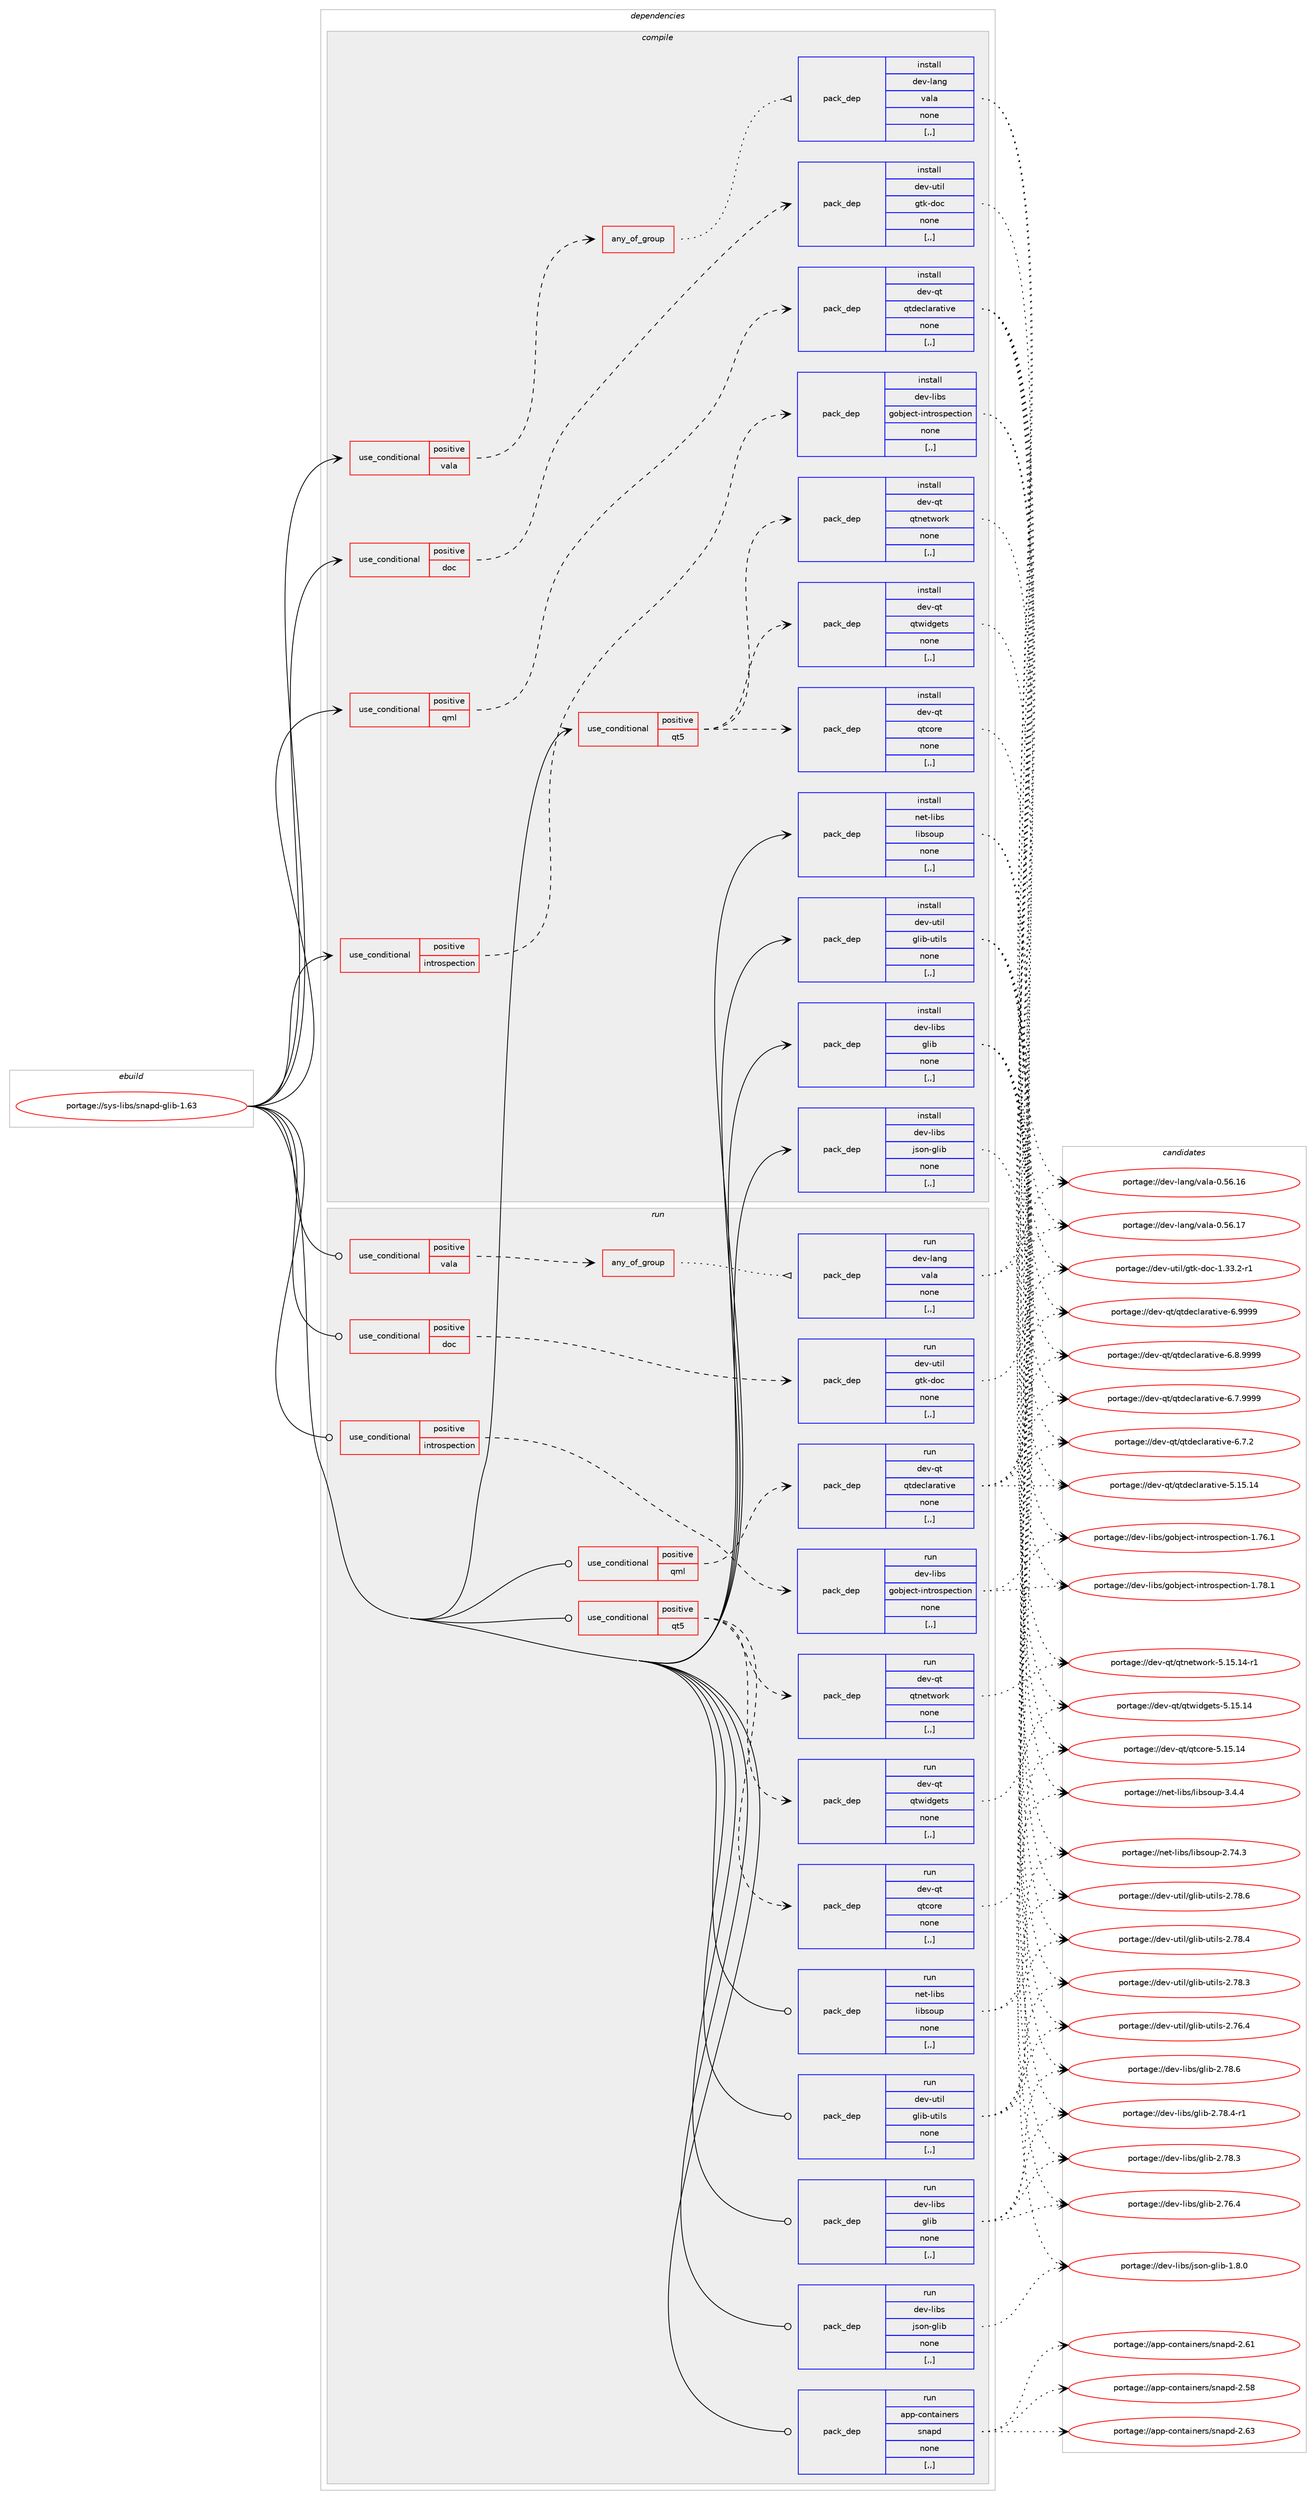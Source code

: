 digraph prolog {

# *************
# Graph options
# *************

newrank=true;
concentrate=true;
compound=true;
graph [rankdir=LR,fontname=Helvetica,fontsize=10,ranksep=1.5];#, ranksep=2.5, nodesep=0.2];
edge  [arrowhead=vee];
node  [fontname=Helvetica,fontsize=10];

# **********
# The ebuild
# **********

subgraph cluster_leftcol {
color=gray;
label=<<i>ebuild</i>>;
id [label="portage://sys-libs/snapd-glib-1.63", color=red, width=4, href="../sys-libs/snapd-glib-1.63.svg"];
}

# ****************
# The dependencies
# ****************

subgraph cluster_midcol {
color=gray;
label=<<i>dependencies</i>>;
subgraph cluster_compile {
fillcolor="#eeeeee";
style=filled;
label=<<i>compile</i>>;
subgraph cond118000 {
dependency442178 [label=<<TABLE BORDER="0" CELLBORDER="1" CELLSPACING="0" CELLPADDING="4"><TR><TD ROWSPAN="3" CELLPADDING="10">use_conditional</TD></TR><TR><TD>positive</TD></TR><TR><TD>doc</TD></TR></TABLE>>, shape=none, color=red];
subgraph pack321176 {
dependency442179 [label=<<TABLE BORDER="0" CELLBORDER="1" CELLSPACING="0" CELLPADDING="4" WIDTH="220"><TR><TD ROWSPAN="6" CELLPADDING="30">pack_dep</TD></TR><TR><TD WIDTH="110">install</TD></TR><TR><TD>dev-util</TD></TR><TR><TD>gtk-doc</TD></TR><TR><TD>none</TD></TR><TR><TD>[,,]</TD></TR></TABLE>>, shape=none, color=blue];
}
dependency442178:e -> dependency442179:w [weight=20,style="dashed",arrowhead="vee"];
}
id:e -> dependency442178:w [weight=20,style="solid",arrowhead="vee"];
subgraph cond118001 {
dependency442180 [label=<<TABLE BORDER="0" CELLBORDER="1" CELLSPACING="0" CELLPADDING="4"><TR><TD ROWSPAN="3" CELLPADDING="10">use_conditional</TD></TR><TR><TD>positive</TD></TR><TR><TD>introspection</TD></TR></TABLE>>, shape=none, color=red];
subgraph pack321177 {
dependency442181 [label=<<TABLE BORDER="0" CELLBORDER="1" CELLSPACING="0" CELLPADDING="4" WIDTH="220"><TR><TD ROWSPAN="6" CELLPADDING="30">pack_dep</TD></TR><TR><TD WIDTH="110">install</TD></TR><TR><TD>dev-libs</TD></TR><TR><TD>gobject-introspection</TD></TR><TR><TD>none</TD></TR><TR><TD>[,,]</TD></TR></TABLE>>, shape=none, color=blue];
}
dependency442180:e -> dependency442181:w [weight=20,style="dashed",arrowhead="vee"];
}
id:e -> dependency442180:w [weight=20,style="solid",arrowhead="vee"];
subgraph cond118002 {
dependency442182 [label=<<TABLE BORDER="0" CELLBORDER="1" CELLSPACING="0" CELLPADDING="4"><TR><TD ROWSPAN="3" CELLPADDING="10">use_conditional</TD></TR><TR><TD>positive</TD></TR><TR><TD>qml</TD></TR></TABLE>>, shape=none, color=red];
subgraph pack321178 {
dependency442183 [label=<<TABLE BORDER="0" CELLBORDER="1" CELLSPACING="0" CELLPADDING="4" WIDTH="220"><TR><TD ROWSPAN="6" CELLPADDING="30">pack_dep</TD></TR><TR><TD WIDTH="110">install</TD></TR><TR><TD>dev-qt</TD></TR><TR><TD>qtdeclarative</TD></TR><TR><TD>none</TD></TR><TR><TD>[,,]</TD></TR></TABLE>>, shape=none, color=blue];
}
dependency442182:e -> dependency442183:w [weight=20,style="dashed",arrowhead="vee"];
}
id:e -> dependency442182:w [weight=20,style="solid",arrowhead="vee"];
subgraph cond118003 {
dependency442184 [label=<<TABLE BORDER="0" CELLBORDER="1" CELLSPACING="0" CELLPADDING="4"><TR><TD ROWSPAN="3" CELLPADDING="10">use_conditional</TD></TR><TR><TD>positive</TD></TR><TR><TD>qt5</TD></TR></TABLE>>, shape=none, color=red];
subgraph pack321179 {
dependency442185 [label=<<TABLE BORDER="0" CELLBORDER="1" CELLSPACING="0" CELLPADDING="4" WIDTH="220"><TR><TD ROWSPAN="6" CELLPADDING="30">pack_dep</TD></TR><TR><TD WIDTH="110">install</TD></TR><TR><TD>dev-qt</TD></TR><TR><TD>qtcore</TD></TR><TR><TD>none</TD></TR><TR><TD>[,,]</TD></TR></TABLE>>, shape=none, color=blue];
}
dependency442184:e -> dependency442185:w [weight=20,style="dashed",arrowhead="vee"];
subgraph pack321180 {
dependency442186 [label=<<TABLE BORDER="0" CELLBORDER="1" CELLSPACING="0" CELLPADDING="4" WIDTH="220"><TR><TD ROWSPAN="6" CELLPADDING="30">pack_dep</TD></TR><TR><TD WIDTH="110">install</TD></TR><TR><TD>dev-qt</TD></TR><TR><TD>qtnetwork</TD></TR><TR><TD>none</TD></TR><TR><TD>[,,]</TD></TR></TABLE>>, shape=none, color=blue];
}
dependency442184:e -> dependency442186:w [weight=20,style="dashed",arrowhead="vee"];
subgraph pack321181 {
dependency442187 [label=<<TABLE BORDER="0" CELLBORDER="1" CELLSPACING="0" CELLPADDING="4" WIDTH="220"><TR><TD ROWSPAN="6" CELLPADDING="30">pack_dep</TD></TR><TR><TD WIDTH="110">install</TD></TR><TR><TD>dev-qt</TD></TR><TR><TD>qtwidgets</TD></TR><TR><TD>none</TD></TR><TR><TD>[,,]</TD></TR></TABLE>>, shape=none, color=blue];
}
dependency442184:e -> dependency442187:w [weight=20,style="dashed",arrowhead="vee"];
}
id:e -> dependency442184:w [weight=20,style="solid",arrowhead="vee"];
subgraph cond118004 {
dependency442188 [label=<<TABLE BORDER="0" CELLBORDER="1" CELLSPACING="0" CELLPADDING="4"><TR><TD ROWSPAN="3" CELLPADDING="10">use_conditional</TD></TR><TR><TD>positive</TD></TR><TR><TD>vala</TD></TR></TABLE>>, shape=none, color=red];
subgraph any2773 {
dependency442189 [label=<<TABLE BORDER="0" CELLBORDER="1" CELLSPACING="0" CELLPADDING="4"><TR><TD CELLPADDING="10">any_of_group</TD></TR></TABLE>>, shape=none, color=red];subgraph pack321182 {
dependency442190 [label=<<TABLE BORDER="0" CELLBORDER="1" CELLSPACING="0" CELLPADDING="4" WIDTH="220"><TR><TD ROWSPAN="6" CELLPADDING="30">pack_dep</TD></TR><TR><TD WIDTH="110">install</TD></TR><TR><TD>dev-lang</TD></TR><TR><TD>vala</TD></TR><TR><TD>none</TD></TR><TR><TD>[,,]</TD></TR></TABLE>>, shape=none, color=blue];
}
dependency442189:e -> dependency442190:w [weight=20,style="dotted",arrowhead="oinv"];
}
dependency442188:e -> dependency442189:w [weight=20,style="dashed",arrowhead="vee"];
}
id:e -> dependency442188:w [weight=20,style="solid",arrowhead="vee"];
subgraph pack321183 {
dependency442191 [label=<<TABLE BORDER="0" CELLBORDER="1" CELLSPACING="0" CELLPADDING="4" WIDTH="220"><TR><TD ROWSPAN="6" CELLPADDING="30">pack_dep</TD></TR><TR><TD WIDTH="110">install</TD></TR><TR><TD>dev-libs</TD></TR><TR><TD>glib</TD></TR><TR><TD>none</TD></TR><TR><TD>[,,]</TD></TR></TABLE>>, shape=none, color=blue];
}
id:e -> dependency442191:w [weight=20,style="solid",arrowhead="vee"];
subgraph pack321184 {
dependency442192 [label=<<TABLE BORDER="0" CELLBORDER="1" CELLSPACING="0" CELLPADDING="4" WIDTH="220"><TR><TD ROWSPAN="6" CELLPADDING="30">pack_dep</TD></TR><TR><TD WIDTH="110">install</TD></TR><TR><TD>dev-libs</TD></TR><TR><TD>json-glib</TD></TR><TR><TD>none</TD></TR><TR><TD>[,,]</TD></TR></TABLE>>, shape=none, color=blue];
}
id:e -> dependency442192:w [weight=20,style="solid",arrowhead="vee"];
subgraph pack321185 {
dependency442193 [label=<<TABLE BORDER="0" CELLBORDER="1" CELLSPACING="0" CELLPADDING="4" WIDTH="220"><TR><TD ROWSPAN="6" CELLPADDING="30">pack_dep</TD></TR><TR><TD WIDTH="110">install</TD></TR><TR><TD>dev-util</TD></TR><TR><TD>glib-utils</TD></TR><TR><TD>none</TD></TR><TR><TD>[,,]</TD></TR></TABLE>>, shape=none, color=blue];
}
id:e -> dependency442193:w [weight=20,style="solid",arrowhead="vee"];
subgraph pack321186 {
dependency442194 [label=<<TABLE BORDER="0" CELLBORDER="1" CELLSPACING="0" CELLPADDING="4" WIDTH="220"><TR><TD ROWSPAN="6" CELLPADDING="30">pack_dep</TD></TR><TR><TD WIDTH="110">install</TD></TR><TR><TD>net-libs</TD></TR><TR><TD>libsoup</TD></TR><TR><TD>none</TD></TR><TR><TD>[,,]</TD></TR></TABLE>>, shape=none, color=blue];
}
id:e -> dependency442194:w [weight=20,style="solid",arrowhead="vee"];
}
subgraph cluster_compileandrun {
fillcolor="#eeeeee";
style=filled;
label=<<i>compile and run</i>>;
}
subgraph cluster_run {
fillcolor="#eeeeee";
style=filled;
label=<<i>run</i>>;
subgraph cond118005 {
dependency442195 [label=<<TABLE BORDER="0" CELLBORDER="1" CELLSPACING="0" CELLPADDING="4"><TR><TD ROWSPAN="3" CELLPADDING="10">use_conditional</TD></TR><TR><TD>positive</TD></TR><TR><TD>doc</TD></TR></TABLE>>, shape=none, color=red];
subgraph pack321187 {
dependency442196 [label=<<TABLE BORDER="0" CELLBORDER="1" CELLSPACING="0" CELLPADDING="4" WIDTH="220"><TR><TD ROWSPAN="6" CELLPADDING="30">pack_dep</TD></TR><TR><TD WIDTH="110">run</TD></TR><TR><TD>dev-util</TD></TR><TR><TD>gtk-doc</TD></TR><TR><TD>none</TD></TR><TR><TD>[,,]</TD></TR></TABLE>>, shape=none, color=blue];
}
dependency442195:e -> dependency442196:w [weight=20,style="dashed",arrowhead="vee"];
}
id:e -> dependency442195:w [weight=20,style="solid",arrowhead="odot"];
subgraph cond118006 {
dependency442197 [label=<<TABLE BORDER="0" CELLBORDER="1" CELLSPACING="0" CELLPADDING="4"><TR><TD ROWSPAN="3" CELLPADDING="10">use_conditional</TD></TR><TR><TD>positive</TD></TR><TR><TD>introspection</TD></TR></TABLE>>, shape=none, color=red];
subgraph pack321188 {
dependency442198 [label=<<TABLE BORDER="0" CELLBORDER="1" CELLSPACING="0" CELLPADDING="4" WIDTH="220"><TR><TD ROWSPAN="6" CELLPADDING="30">pack_dep</TD></TR><TR><TD WIDTH="110">run</TD></TR><TR><TD>dev-libs</TD></TR><TR><TD>gobject-introspection</TD></TR><TR><TD>none</TD></TR><TR><TD>[,,]</TD></TR></TABLE>>, shape=none, color=blue];
}
dependency442197:e -> dependency442198:w [weight=20,style="dashed",arrowhead="vee"];
}
id:e -> dependency442197:w [weight=20,style="solid",arrowhead="odot"];
subgraph cond118007 {
dependency442199 [label=<<TABLE BORDER="0" CELLBORDER="1" CELLSPACING="0" CELLPADDING="4"><TR><TD ROWSPAN="3" CELLPADDING="10">use_conditional</TD></TR><TR><TD>positive</TD></TR><TR><TD>qml</TD></TR></TABLE>>, shape=none, color=red];
subgraph pack321189 {
dependency442200 [label=<<TABLE BORDER="0" CELLBORDER="1" CELLSPACING="0" CELLPADDING="4" WIDTH="220"><TR><TD ROWSPAN="6" CELLPADDING="30">pack_dep</TD></TR><TR><TD WIDTH="110">run</TD></TR><TR><TD>dev-qt</TD></TR><TR><TD>qtdeclarative</TD></TR><TR><TD>none</TD></TR><TR><TD>[,,]</TD></TR></TABLE>>, shape=none, color=blue];
}
dependency442199:e -> dependency442200:w [weight=20,style="dashed",arrowhead="vee"];
}
id:e -> dependency442199:w [weight=20,style="solid",arrowhead="odot"];
subgraph cond118008 {
dependency442201 [label=<<TABLE BORDER="0" CELLBORDER="1" CELLSPACING="0" CELLPADDING="4"><TR><TD ROWSPAN="3" CELLPADDING="10">use_conditional</TD></TR><TR><TD>positive</TD></TR><TR><TD>qt5</TD></TR></TABLE>>, shape=none, color=red];
subgraph pack321190 {
dependency442202 [label=<<TABLE BORDER="0" CELLBORDER="1" CELLSPACING="0" CELLPADDING="4" WIDTH="220"><TR><TD ROWSPAN="6" CELLPADDING="30">pack_dep</TD></TR><TR><TD WIDTH="110">run</TD></TR><TR><TD>dev-qt</TD></TR><TR><TD>qtcore</TD></TR><TR><TD>none</TD></TR><TR><TD>[,,]</TD></TR></TABLE>>, shape=none, color=blue];
}
dependency442201:e -> dependency442202:w [weight=20,style="dashed",arrowhead="vee"];
subgraph pack321191 {
dependency442203 [label=<<TABLE BORDER="0" CELLBORDER="1" CELLSPACING="0" CELLPADDING="4" WIDTH="220"><TR><TD ROWSPAN="6" CELLPADDING="30">pack_dep</TD></TR><TR><TD WIDTH="110">run</TD></TR><TR><TD>dev-qt</TD></TR><TR><TD>qtnetwork</TD></TR><TR><TD>none</TD></TR><TR><TD>[,,]</TD></TR></TABLE>>, shape=none, color=blue];
}
dependency442201:e -> dependency442203:w [weight=20,style="dashed",arrowhead="vee"];
subgraph pack321192 {
dependency442204 [label=<<TABLE BORDER="0" CELLBORDER="1" CELLSPACING="0" CELLPADDING="4" WIDTH="220"><TR><TD ROWSPAN="6" CELLPADDING="30">pack_dep</TD></TR><TR><TD WIDTH="110">run</TD></TR><TR><TD>dev-qt</TD></TR><TR><TD>qtwidgets</TD></TR><TR><TD>none</TD></TR><TR><TD>[,,]</TD></TR></TABLE>>, shape=none, color=blue];
}
dependency442201:e -> dependency442204:w [weight=20,style="dashed",arrowhead="vee"];
}
id:e -> dependency442201:w [weight=20,style="solid",arrowhead="odot"];
subgraph cond118009 {
dependency442205 [label=<<TABLE BORDER="0" CELLBORDER="1" CELLSPACING="0" CELLPADDING="4"><TR><TD ROWSPAN="3" CELLPADDING="10">use_conditional</TD></TR><TR><TD>positive</TD></TR><TR><TD>vala</TD></TR></TABLE>>, shape=none, color=red];
subgraph any2774 {
dependency442206 [label=<<TABLE BORDER="0" CELLBORDER="1" CELLSPACING="0" CELLPADDING="4"><TR><TD CELLPADDING="10">any_of_group</TD></TR></TABLE>>, shape=none, color=red];subgraph pack321193 {
dependency442207 [label=<<TABLE BORDER="0" CELLBORDER="1" CELLSPACING="0" CELLPADDING="4" WIDTH="220"><TR><TD ROWSPAN="6" CELLPADDING="30">pack_dep</TD></TR><TR><TD WIDTH="110">run</TD></TR><TR><TD>dev-lang</TD></TR><TR><TD>vala</TD></TR><TR><TD>none</TD></TR><TR><TD>[,,]</TD></TR></TABLE>>, shape=none, color=blue];
}
dependency442206:e -> dependency442207:w [weight=20,style="dotted",arrowhead="oinv"];
}
dependency442205:e -> dependency442206:w [weight=20,style="dashed",arrowhead="vee"];
}
id:e -> dependency442205:w [weight=20,style="solid",arrowhead="odot"];
subgraph pack321194 {
dependency442208 [label=<<TABLE BORDER="0" CELLBORDER="1" CELLSPACING="0" CELLPADDING="4" WIDTH="220"><TR><TD ROWSPAN="6" CELLPADDING="30">pack_dep</TD></TR><TR><TD WIDTH="110">run</TD></TR><TR><TD>app-containers</TD></TR><TR><TD>snapd</TD></TR><TR><TD>none</TD></TR><TR><TD>[,,]</TD></TR></TABLE>>, shape=none, color=blue];
}
id:e -> dependency442208:w [weight=20,style="solid",arrowhead="odot"];
subgraph pack321195 {
dependency442209 [label=<<TABLE BORDER="0" CELLBORDER="1" CELLSPACING="0" CELLPADDING="4" WIDTH="220"><TR><TD ROWSPAN="6" CELLPADDING="30">pack_dep</TD></TR><TR><TD WIDTH="110">run</TD></TR><TR><TD>dev-libs</TD></TR><TR><TD>glib</TD></TR><TR><TD>none</TD></TR><TR><TD>[,,]</TD></TR></TABLE>>, shape=none, color=blue];
}
id:e -> dependency442209:w [weight=20,style="solid",arrowhead="odot"];
subgraph pack321196 {
dependency442210 [label=<<TABLE BORDER="0" CELLBORDER="1" CELLSPACING="0" CELLPADDING="4" WIDTH="220"><TR><TD ROWSPAN="6" CELLPADDING="30">pack_dep</TD></TR><TR><TD WIDTH="110">run</TD></TR><TR><TD>dev-libs</TD></TR><TR><TD>json-glib</TD></TR><TR><TD>none</TD></TR><TR><TD>[,,]</TD></TR></TABLE>>, shape=none, color=blue];
}
id:e -> dependency442210:w [weight=20,style="solid",arrowhead="odot"];
subgraph pack321197 {
dependency442211 [label=<<TABLE BORDER="0" CELLBORDER="1" CELLSPACING="0" CELLPADDING="4" WIDTH="220"><TR><TD ROWSPAN="6" CELLPADDING="30">pack_dep</TD></TR><TR><TD WIDTH="110">run</TD></TR><TR><TD>dev-util</TD></TR><TR><TD>glib-utils</TD></TR><TR><TD>none</TD></TR><TR><TD>[,,]</TD></TR></TABLE>>, shape=none, color=blue];
}
id:e -> dependency442211:w [weight=20,style="solid",arrowhead="odot"];
subgraph pack321198 {
dependency442212 [label=<<TABLE BORDER="0" CELLBORDER="1" CELLSPACING="0" CELLPADDING="4" WIDTH="220"><TR><TD ROWSPAN="6" CELLPADDING="30">pack_dep</TD></TR><TR><TD WIDTH="110">run</TD></TR><TR><TD>net-libs</TD></TR><TR><TD>libsoup</TD></TR><TR><TD>none</TD></TR><TR><TD>[,,]</TD></TR></TABLE>>, shape=none, color=blue];
}
id:e -> dependency442212:w [weight=20,style="solid",arrowhead="odot"];
}
}

# **************
# The candidates
# **************

subgraph cluster_choices {
rank=same;
color=gray;
label=<<i>candidates</i>>;

subgraph choice321176 {
color=black;
nodesep=1;
choice10010111845117116105108471031161074510011199454946515146504511449 [label="portage://dev-util/gtk-doc-1.33.2-r1", color=red, width=4,href="../dev-util/gtk-doc-1.33.2-r1.svg"];
dependency442179:e -> choice10010111845117116105108471031161074510011199454946515146504511449:w [style=dotted,weight="100"];
}
subgraph choice321177 {
color=black;
nodesep=1;
choice1001011184510810598115471031119810610199116451051101161141111151121019911610511111045494655564649 [label="portage://dev-libs/gobject-introspection-1.78.1", color=red, width=4,href="../dev-libs/gobject-introspection-1.78.1.svg"];
choice1001011184510810598115471031119810610199116451051101161141111151121019911610511111045494655544649 [label="portage://dev-libs/gobject-introspection-1.76.1", color=red, width=4,href="../dev-libs/gobject-introspection-1.76.1.svg"];
dependency442181:e -> choice1001011184510810598115471031119810610199116451051101161141111151121019911610511111045494655564649:w [style=dotted,weight="100"];
dependency442181:e -> choice1001011184510810598115471031119810610199116451051101161141111151121019911610511111045494655544649:w [style=dotted,weight="100"];
}
subgraph choice321178 {
color=black;
nodesep=1;
choice100101118451131164711311610010199108971149711610511810145544657575757 [label="portage://dev-qt/qtdeclarative-6.9999", color=red, width=4,href="../dev-qt/qtdeclarative-6.9999.svg"];
choice1001011184511311647113116100101991089711497116105118101455446564657575757 [label="portage://dev-qt/qtdeclarative-6.8.9999", color=red, width=4,href="../dev-qt/qtdeclarative-6.8.9999.svg"];
choice1001011184511311647113116100101991089711497116105118101455446554657575757 [label="portage://dev-qt/qtdeclarative-6.7.9999", color=red, width=4,href="../dev-qt/qtdeclarative-6.7.9999.svg"];
choice1001011184511311647113116100101991089711497116105118101455446554650 [label="portage://dev-qt/qtdeclarative-6.7.2", color=red, width=4,href="../dev-qt/qtdeclarative-6.7.2.svg"];
choice10010111845113116471131161001019910897114971161051181014553464953464952 [label="portage://dev-qt/qtdeclarative-5.15.14", color=red, width=4,href="../dev-qt/qtdeclarative-5.15.14.svg"];
dependency442183:e -> choice100101118451131164711311610010199108971149711610511810145544657575757:w [style=dotted,weight="100"];
dependency442183:e -> choice1001011184511311647113116100101991089711497116105118101455446564657575757:w [style=dotted,weight="100"];
dependency442183:e -> choice1001011184511311647113116100101991089711497116105118101455446554657575757:w [style=dotted,weight="100"];
dependency442183:e -> choice1001011184511311647113116100101991089711497116105118101455446554650:w [style=dotted,weight="100"];
dependency442183:e -> choice10010111845113116471131161001019910897114971161051181014553464953464952:w [style=dotted,weight="100"];
}
subgraph choice321179 {
color=black;
nodesep=1;
choice1001011184511311647113116991111141014553464953464952 [label="portage://dev-qt/qtcore-5.15.14", color=red, width=4,href="../dev-qt/qtcore-5.15.14.svg"];
dependency442185:e -> choice1001011184511311647113116991111141014553464953464952:w [style=dotted,weight="100"];
}
subgraph choice321180 {
color=black;
nodesep=1;
choice100101118451131164711311611010111611911111410745534649534649524511449 [label="portage://dev-qt/qtnetwork-5.15.14-r1", color=red, width=4,href="../dev-qt/qtnetwork-5.15.14-r1.svg"];
dependency442186:e -> choice100101118451131164711311611010111611911111410745534649534649524511449:w [style=dotted,weight="100"];
}
subgraph choice321181 {
color=black;
nodesep=1;
choice10010111845113116471131161191051001031011161154553464953464952 [label="portage://dev-qt/qtwidgets-5.15.14", color=red, width=4,href="../dev-qt/qtwidgets-5.15.14.svg"];
dependency442187:e -> choice10010111845113116471131161191051001031011161154553464953464952:w [style=dotted,weight="100"];
}
subgraph choice321182 {
color=black;
nodesep=1;
choice10010111845108971101034711897108974548465354464955 [label="portage://dev-lang/vala-0.56.17", color=red, width=4,href="../dev-lang/vala-0.56.17.svg"];
choice10010111845108971101034711897108974548465354464954 [label="portage://dev-lang/vala-0.56.16", color=red, width=4,href="../dev-lang/vala-0.56.16.svg"];
dependency442190:e -> choice10010111845108971101034711897108974548465354464955:w [style=dotted,weight="100"];
dependency442190:e -> choice10010111845108971101034711897108974548465354464954:w [style=dotted,weight="100"];
}
subgraph choice321183 {
color=black;
nodesep=1;
choice1001011184510810598115471031081059845504655564654 [label="portage://dev-libs/glib-2.78.6", color=red, width=4,href="../dev-libs/glib-2.78.6.svg"];
choice10010111845108105981154710310810598455046555646524511449 [label="portage://dev-libs/glib-2.78.4-r1", color=red, width=4,href="../dev-libs/glib-2.78.4-r1.svg"];
choice1001011184510810598115471031081059845504655564651 [label="portage://dev-libs/glib-2.78.3", color=red, width=4,href="../dev-libs/glib-2.78.3.svg"];
choice1001011184510810598115471031081059845504655544652 [label="portage://dev-libs/glib-2.76.4", color=red, width=4,href="../dev-libs/glib-2.76.4.svg"];
dependency442191:e -> choice1001011184510810598115471031081059845504655564654:w [style=dotted,weight="100"];
dependency442191:e -> choice10010111845108105981154710310810598455046555646524511449:w [style=dotted,weight="100"];
dependency442191:e -> choice1001011184510810598115471031081059845504655564651:w [style=dotted,weight="100"];
dependency442191:e -> choice1001011184510810598115471031081059845504655544652:w [style=dotted,weight="100"];
}
subgraph choice321184 {
color=black;
nodesep=1;
choice1001011184510810598115471061151111104510310810598454946564648 [label="portage://dev-libs/json-glib-1.8.0", color=red, width=4,href="../dev-libs/json-glib-1.8.0.svg"];
dependency442192:e -> choice1001011184510810598115471061151111104510310810598454946564648:w [style=dotted,weight="100"];
}
subgraph choice321185 {
color=black;
nodesep=1;
choice1001011184511711610510847103108105984511711610510811545504655564654 [label="portage://dev-util/glib-utils-2.78.6", color=red, width=4,href="../dev-util/glib-utils-2.78.6.svg"];
choice1001011184511711610510847103108105984511711610510811545504655564652 [label="portage://dev-util/glib-utils-2.78.4", color=red, width=4,href="../dev-util/glib-utils-2.78.4.svg"];
choice1001011184511711610510847103108105984511711610510811545504655564651 [label="portage://dev-util/glib-utils-2.78.3", color=red, width=4,href="../dev-util/glib-utils-2.78.3.svg"];
choice1001011184511711610510847103108105984511711610510811545504655544652 [label="portage://dev-util/glib-utils-2.76.4", color=red, width=4,href="../dev-util/glib-utils-2.76.4.svg"];
dependency442193:e -> choice1001011184511711610510847103108105984511711610510811545504655564654:w [style=dotted,weight="100"];
dependency442193:e -> choice1001011184511711610510847103108105984511711610510811545504655564652:w [style=dotted,weight="100"];
dependency442193:e -> choice1001011184511711610510847103108105984511711610510811545504655564651:w [style=dotted,weight="100"];
dependency442193:e -> choice1001011184511711610510847103108105984511711610510811545504655544652:w [style=dotted,weight="100"];
}
subgraph choice321186 {
color=black;
nodesep=1;
choice11010111645108105981154710810598115111117112455146524652 [label="portage://net-libs/libsoup-3.4.4", color=red, width=4,href="../net-libs/libsoup-3.4.4.svg"];
choice1101011164510810598115471081059811511111711245504655524651 [label="portage://net-libs/libsoup-2.74.3", color=red, width=4,href="../net-libs/libsoup-2.74.3.svg"];
dependency442194:e -> choice11010111645108105981154710810598115111117112455146524652:w [style=dotted,weight="100"];
dependency442194:e -> choice1101011164510810598115471081059811511111711245504655524651:w [style=dotted,weight="100"];
}
subgraph choice321187 {
color=black;
nodesep=1;
choice10010111845117116105108471031161074510011199454946515146504511449 [label="portage://dev-util/gtk-doc-1.33.2-r1", color=red, width=4,href="../dev-util/gtk-doc-1.33.2-r1.svg"];
dependency442196:e -> choice10010111845117116105108471031161074510011199454946515146504511449:w [style=dotted,weight="100"];
}
subgraph choice321188 {
color=black;
nodesep=1;
choice1001011184510810598115471031119810610199116451051101161141111151121019911610511111045494655564649 [label="portage://dev-libs/gobject-introspection-1.78.1", color=red, width=4,href="../dev-libs/gobject-introspection-1.78.1.svg"];
choice1001011184510810598115471031119810610199116451051101161141111151121019911610511111045494655544649 [label="portage://dev-libs/gobject-introspection-1.76.1", color=red, width=4,href="../dev-libs/gobject-introspection-1.76.1.svg"];
dependency442198:e -> choice1001011184510810598115471031119810610199116451051101161141111151121019911610511111045494655564649:w [style=dotted,weight="100"];
dependency442198:e -> choice1001011184510810598115471031119810610199116451051101161141111151121019911610511111045494655544649:w [style=dotted,weight="100"];
}
subgraph choice321189 {
color=black;
nodesep=1;
choice100101118451131164711311610010199108971149711610511810145544657575757 [label="portage://dev-qt/qtdeclarative-6.9999", color=red, width=4,href="../dev-qt/qtdeclarative-6.9999.svg"];
choice1001011184511311647113116100101991089711497116105118101455446564657575757 [label="portage://dev-qt/qtdeclarative-6.8.9999", color=red, width=4,href="../dev-qt/qtdeclarative-6.8.9999.svg"];
choice1001011184511311647113116100101991089711497116105118101455446554657575757 [label="portage://dev-qt/qtdeclarative-6.7.9999", color=red, width=4,href="../dev-qt/qtdeclarative-6.7.9999.svg"];
choice1001011184511311647113116100101991089711497116105118101455446554650 [label="portage://dev-qt/qtdeclarative-6.7.2", color=red, width=4,href="../dev-qt/qtdeclarative-6.7.2.svg"];
choice10010111845113116471131161001019910897114971161051181014553464953464952 [label="portage://dev-qt/qtdeclarative-5.15.14", color=red, width=4,href="../dev-qt/qtdeclarative-5.15.14.svg"];
dependency442200:e -> choice100101118451131164711311610010199108971149711610511810145544657575757:w [style=dotted,weight="100"];
dependency442200:e -> choice1001011184511311647113116100101991089711497116105118101455446564657575757:w [style=dotted,weight="100"];
dependency442200:e -> choice1001011184511311647113116100101991089711497116105118101455446554657575757:w [style=dotted,weight="100"];
dependency442200:e -> choice1001011184511311647113116100101991089711497116105118101455446554650:w [style=dotted,weight="100"];
dependency442200:e -> choice10010111845113116471131161001019910897114971161051181014553464953464952:w [style=dotted,weight="100"];
}
subgraph choice321190 {
color=black;
nodesep=1;
choice1001011184511311647113116991111141014553464953464952 [label="portage://dev-qt/qtcore-5.15.14", color=red, width=4,href="../dev-qt/qtcore-5.15.14.svg"];
dependency442202:e -> choice1001011184511311647113116991111141014553464953464952:w [style=dotted,weight="100"];
}
subgraph choice321191 {
color=black;
nodesep=1;
choice100101118451131164711311611010111611911111410745534649534649524511449 [label="portage://dev-qt/qtnetwork-5.15.14-r1", color=red, width=4,href="../dev-qt/qtnetwork-5.15.14-r1.svg"];
dependency442203:e -> choice100101118451131164711311611010111611911111410745534649534649524511449:w [style=dotted,weight="100"];
}
subgraph choice321192 {
color=black;
nodesep=1;
choice10010111845113116471131161191051001031011161154553464953464952 [label="portage://dev-qt/qtwidgets-5.15.14", color=red, width=4,href="../dev-qt/qtwidgets-5.15.14.svg"];
dependency442204:e -> choice10010111845113116471131161191051001031011161154553464953464952:w [style=dotted,weight="100"];
}
subgraph choice321193 {
color=black;
nodesep=1;
choice10010111845108971101034711897108974548465354464955 [label="portage://dev-lang/vala-0.56.17", color=red, width=4,href="../dev-lang/vala-0.56.17.svg"];
choice10010111845108971101034711897108974548465354464954 [label="portage://dev-lang/vala-0.56.16", color=red, width=4,href="../dev-lang/vala-0.56.16.svg"];
dependency442207:e -> choice10010111845108971101034711897108974548465354464955:w [style=dotted,weight="100"];
dependency442207:e -> choice10010111845108971101034711897108974548465354464954:w [style=dotted,weight="100"];
}
subgraph choice321194 {
color=black;
nodesep=1;
choice9711211245991111101169710511010111411547115110971121004550465451 [label="portage://app-containers/snapd-2.63", color=red, width=4,href="../app-containers/snapd-2.63.svg"];
choice9711211245991111101169710511010111411547115110971121004550465449 [label="portage://app-containers/snapd-2.61", color=red, width=4,href="../app-containers/snapd-2.61.svg"];
choice9711211245991111101169710511010111411547115110971121004550465356 [label="portage://app-containers/snapd-2.58", color=red, width=4,href="../app-containers/snapd-2.58.svg"];
dependency442208:e -> choice9711211245991111101169710511010111411547115110971121004550465451:w [style=dotted,weight="100"];
dependency442208:e -> choice9711211245991111101169710511010111411547115110971121004550465449:w [style=dotted,weight="100"];
dependency442208:e -> choice9711211245991111101169710511010111411547115110971121004550465356:w [style=dotted,weight="100"];
}
subgraph choice321195 {
color=black;
nodesep=1;
choice1001011184510810598115471031081059845504655564654 [label="portage://dev-libs/glib-2.78.6", color=red, width=4,href="../dev-libs/glib-2.78.6.svg"];
choice10010111845108105981154710310810598455046555646524511449 [label="portage://dev-libs/glib-2.78.4-r1", color=red, width=4,href="../dev-libs/glib-2.78.4-r1.svg"];
choice1001011184510810598115471031081059845504655564651 [label="portage://dev-libs/glib-2.78.3", color=red, width=4,href="../dev-libs/glib-2.78.3.svg"];
choice1001011184510810598115471031081059845504655544652 [label="portage://dev-libs/glib-2.76.4", color=red, width=4,href="../dev-libs/glib-2.76.4.svg"];
dependency442209:e -> choice1001011184510810598115471031081059845504655564654:w [style=dotted,weight="100"];
dependency442209:e -> choice10010111845108105981154710310810598455046555646524511449:w [style=dotted,weight="100"];
dependency442209:e -> choice1001011184510810598115471031081059845504655564651:w [style=dotted,weight="100"];
dependency442209:e -> choice1001011184510810598115471031081059845504655544652:w [style=dotted,weight="100"];
}
subgraph choice321196 {
color=black;
nodesep=1;
choice1001011184510810598115471061151111104510310810598454946564648 [label="portage://dev-libs/json-glib-1.8.0", color=red, width=4,href="../dev-libs/json-glib-1.8.0.svg"];
dependency442210:e -> choice1001011184510810598115471061151111104510310810598454946564648:w [style=dotted,weight="100"];
}
subgraph choice321197 {
color=black;
nodesep=1;
choice1001011184511711610510847103108105984511711610510811545504655564654 [label="portage://dev-util/glib-utils-2.78.6", color=red, width=4,href="../dev-util/glib-utils-2.78.6.svg"];
choice1001011184511711610510847103108105984511711610510811545504655564652 [label="portage://dev-util/glib-utils-2.78.4", color=red, width=4,href="../dev-util/glib-utils-2.78.4.svg"];
choice1001011184511711610510847103108105984511711610510811545504655564651 [label="portage://dev-util/glib-utils-2.78.3", color=red, width=4,href="../dev-util/glib-utils-2.78.3.svg"];
choice1001011184511711610510847103108105984511711610510811545504655544652 [label="portage://dev-util/glib-utils-2.76.4", color=red, width=4,href="../dev-util/glib-utils-2.76.4.svg"];
dependency442211:e -> choice1001011184511711610510847103108105984511711610510811545504655564654:w [style=dotted,weight="100"];
dependency442211:e -> choice1001011184511711610510847103108105984511711610510811545504655564652:w [style=dotted,weight="100"];
dependency442211:e -> choice1001011184511711610510847103108105984511711610510811545504655564651:w [style=dotted,weight="100"];
dependency442211:e -> choice1001011184511711610510847103108105984511711610510811545504655544652:w [style=dotted,weight="100"];
}
subgraph choice321198 {
color=black;
nodesep=1;
choice11010111645108105981154710810598115111117112455146524652 [label="portage://net-libs/libsoup-3.4.4", color=red, width=4,href="../net-libs/libsoup-3.4.4.svg"];
choice1101011164510810598115471081059811511111711245504655524651 [label="portage://net-libs/libsoup-2.74.3", color=red, width=4,href="../net-libs/libsoup-2.74.3.svg"];
dependency442212:e -> choice11010111645108105981154710810598115111117112455146524652:w [style=dotted,weight="100"];
dependency442212:e -> choice1101011164510810598115471081059811511111711245504655524651:w [style=dotted,weight="100"];
}
}

}
